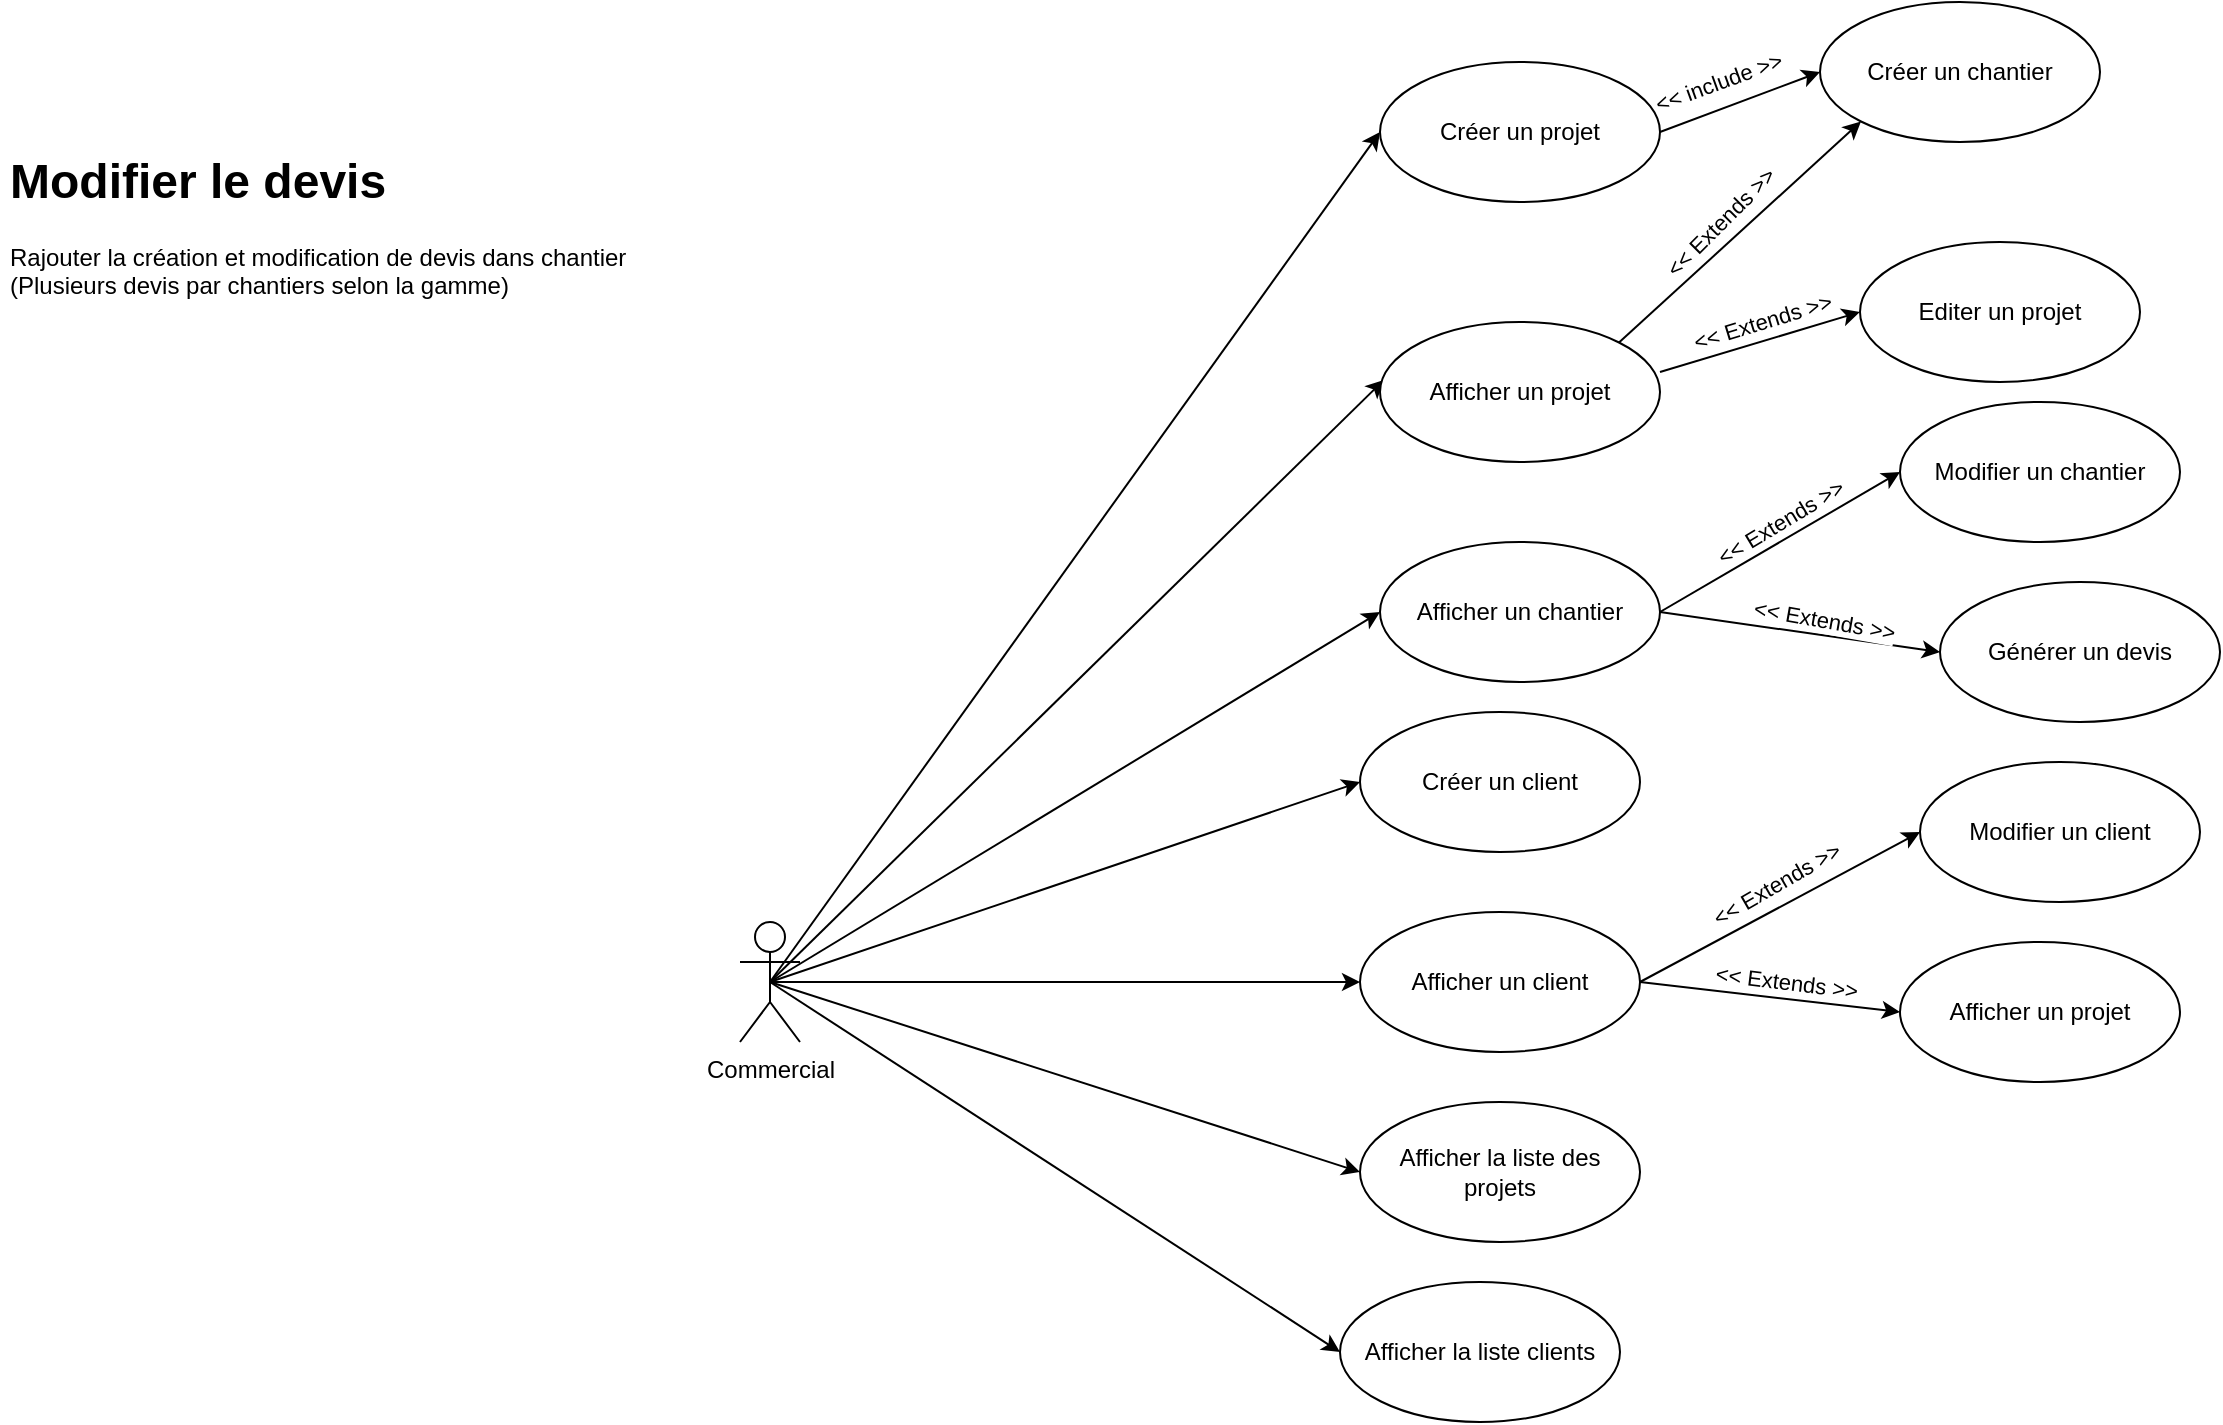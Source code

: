 <mxfile version="13.2.4" type="device"><diagram id="iXuPmZXQLonpVMOSHJYi" name="Page-1"><mxGraphModel dx="2249" dy="1991" grid="1" gridSize="10" guides="1" tooltips="1" connect="1" arrows="1" fold="1" page="1" pageScale="1" pageWidth="827" pageHeight="1169" math="0" shadow="0"><root><mxCell id="0"/><mxCell id="1" parent="0"/><mxCell id="UzWpsi-7w95kmgmGCGVY-11" style="rounded=0;orthogonalLoop=1;jettySize=auto;html=1;exitX=0.5;exitY=0.5;exitDx=0;exitDy=0;exitPerimeter=0;entryX=0;entryY=0.5;entryDx=0;entryDy=0;" parent="1" source="UzWpsi-7w95kmgmGCGVY-1" target="UzWpsi-7w95kmgmGCGVY-2" edge="1"><mxGeometry relative="1" as="geometry"/></mxCell><mxCell id="UzWpsi-7w95kmgmGCGVY-13" style="edgeStyle=none;rounded=0;orthogonalLoop=1;jettySize=auto;html=1;exitX=0.5;exitY=0.5;exitDx=0;exitDy=0;exitPerimeter=0;entryX=0;entryY=0.5;entryDx=0;entryDy=0;" parent="1" source="UzWpsi-7w95kmgmGCGVY-1" target="UzWpsi-7w95kmgmGCGVY-3" edge="1"><mxGeometry relative="1" as="geometry"/></mxCell><mxCell id="UzWpsi-7w95kmgmGCGVY-15" style="edgeStyle=none;rounded=0;orthogonalLoop=1;jettySize=auto;html=1;exitX=0.5;exitY=0.5;exitDx=0;exitDy=0;exitPerimeter=0;entryX=0;entryY=0.5;entryDx=0;entryDy=0;" parent="1" source="UzWpsi-7w95kmgmGCGVY-1" target="UzWpsi-7w95kmgmGCGVY-4" edge="1"><mxGeometry relative="1" as="geometry"/></mxCell><mxCell id="UzWpsi-7w95kmgmGCGVY-16" style="edgeStyle=none;rounded=0;orthogonalLoop=1;jettySize=auto;html=1;exitX=0.5;exitY=0.5;exitDx=0;exitDy=0;exitPerimeter=0;entryX=0;entryY=0.5;entryDx=0;entryDy=0;" parent="1" source="UzWpsi-7w95kmgmGCGVY-1" target="UzWpsi-7w95kmgmGCGVY-5" edge="1"><mxGeometry relative="1" as="geometry"/></mxCell><mxCell id="UzWpsi-7w95kmgmGCGVY-19" style="edgeStyle=none;rounded=0;orthogonalLoop=1;jettySize=auto;html=1;exitX=0.5;exitY=0.5;exitDx=0;exitDy=0;exitPerimeter=0;entryX=0;entryY=0.5;entryDx=0;entryDy=0;" parent="1" source="UzWpsi-7w95kmgmGCGVY-1" target="UzWpsi-7w95kmgmGCGVY-17" edge="1"><mxGeometry relative="1" as="geometry"/></mxCell><mxCell id="UzWpsi-7w95kmgmGCGVY-21" style="edgeStyle=none;rounded=0;orthogonalLoop=1;jettySize=auto;html=1;exitX=0.5;exitY=0.5;exitDx=0;exitDy=0;exitPerimeter=0;entryX=0.014;entryY=0.414;entryDx=0;entryDy=0;entryPerimeter=0;" parent="1" source="UzWpsi-7w95kmgmGCGVY-1" target="UzWpsi-7w95kmgmGCGVY-18" edge="1"><mxGeometry relative="1" as="geometry"/></mxCell><mxCell id="UzWpsi-7w95kmgmGCGVY-29" style="edgeStyle=none;rounded=0;orthogonalLoop=1;jettySize=auto;html=1;exitX=0.5;exitY=0.5;exitDx=0;exitDy=0;exitPerimeter=0;entryX=0;entryY=0.5;entryDx=0;entryDy=0;" parent="1" source="UzWpsi-7w95kmgmGCGVY-1" target="UzWpsi-7w95kmgmGCGVY-27" edge="1"><mxGeometry relative="1" as="geometry"/></mxCell><mxCell id="UzWpsi-7w95kmgmGCGVY-1" value="Commercial" style="shape=umlActor;verticalLabelPosition=bottom;labelBackgroundColor=#ffffff;verticalAlign=top;html=1;" parent="1" vertex="1"><mxGeometry x="-290" y="300" width="30" height="60" as="geometry"/></mxCell><mxCell id="UzWpsi-7w95kmgmGCGVY-25" style="edgeStyle=none;rounded=0;orthogonalLoop=1;jettySize=auto;html=1;exitX=1;exitY=0.5;exitDx=0;exitDy=0;entryX=0;entryY=0.5;entryDx=0;entryDy=0;" parent="1" source="UzWpsi-7w95kmgmGCGVY-2" target="UzWpsi-7w95kmgmGCGVY-24" edge="1"><mxGeometry relative="1" as="geometry"/></mxCell><mxCell id="UzWpsi-7w95kmgmGCGVY-28" value="&amp;lt;&amp;lt; include &amp;gt;&amp;gt;" style="edgeLabel;html=1;align=center;verticalAlign=middle;resizable=0;points=[];rotation=340;" parent="UzWpsi-7w95kmgmGCGVY-25" vertex="1" connectable="0"><mxGeometry x="-0.266" y="1" relative="1" as="geometry"><mxPoint y="-13.18" as="offset"/></mxGeometry></mxCell><mxCell id="UzWpsi-7w95kmgmGCGVY-2" value="Créer un projet" style="ellipse;whiteSpace=wrap;html=1;" parent="1" vertex="1"><mxGeometry x="30" y="-130" width="140" height="70" as="geometry"/></mxCell><mxCell id="UzWpsi-7w95kmgmGCGVY-3" value="Créer un client" style="ellipse;whiteSpace=wrap;html=1;" parent="1" vertex="1"><mxGeometry x="20" y="195" width="140" height="70" as="geometry"/></mxCell><mxCell id="UzWpsi-7w95kmgmGCGVY-4" value="Afficher la liste des projets" style="ellipse;whiteSpace=wrap;html=1;" parent="1" vertex="1"><mxGeometry x="20" y="390" width="140" height="70" as="geometry"/></mxCell><mxCell id="UzWpsi-7w95kmgmGCGVY-5" value="Afficher la liste clients" style="ellipse;whiteSpace=wrap;html=1;" parent="1" vertex="1"><mxGeometry x="10" y="480" width="140" height="70" as="geometry"/></mxCell><mxCell id="UzWpsi-7w95kmgmGCGVY-6" value="Editer un projet" style="ellipse;whiteSpace=wrap;html=1;" parent="1" vertex="1"><mxGeometry x="270" y="-40" width="140" height="70" as="geometry"/></mxCell><mxCell id="3SgHj842Ki1Wtc7MQurf-3" style="rounded=0;orthogonalLoop=1;jettySize=auto;html=1;exitX=1;exitY=0.5;exitDx=0;exitDy=0;entryX=0;entryY=0.5;entryDx=0;entryDy=0;" parent="1" source="UzWpsi-7w95kmgmGCGVY-17" target="3SgHj842Ki1Wtc7MQurf-1" edge="1"><mxGeometry relative="1" as="geometry"/></mxCell><mxCell id="3SgHj842Ki1Wtc7MQurf-4" style="edgeStyle=none;rounded=0;orthogonalLoop=1;jettySize=auto;html=1;exitX=1;exitY=0.5;exitDx=0;exitDy=0;entryX=0;entryY=0.5;entryDx=0;entryDy=0;" parent="1" source="UzWpsi-7w95kmgmGCGVY-17" target="3SgHj842Ki1Wtc7MQurf-2" edge="1"><mxGeometry relative="1" as="geometry"/></mxCell><mxCell id="UzWpsi-7w95kmgmGCGVY-17" value="Afficher un client" style="ellipse;whiteSpace=wrap;html=1;" parent="1" vertex="1"><mxGeometry x="20" y="295" width="140" height="70" as="geometry"/></mxCell><mxCell id="UzWpsi-7w95kmgmGCGVY-41" style="edgeStyle=none;rounded=0;orthogonalLoop=1;jettySize=auto;html=1;exitX=1;exitY=0;exitDx=0;exitDy=0;entryX=0;entryY=1;entryDx=0;entryDy=0;" parent="1" source="UzWpsi-7w95kmgmGCGVY-18" target="UzWpsi-7w95kmgmGCGVY-24" edge="1"><mxGeometry relative="1" as="geometry"/></mxCell><mxCell id="UzWpsi-7w95kmgmGCGVY-18" value="Afficher un projet" style="ellipse;whiteSpace=wrap;html=1;" parent="1" vertex="1"><mxGeometry x="30" width="140" height="70" as="geometry"/></mxCell><mxCell id="UzWpsi-7w95kmgmGCGVY-24" value="Créer&amp;nbsp;un chantier" style="ellipse;whiteSpace=wrap;html=1;" parent="1" vertex="1"><mxGeometry x="250" y="-160" width="140" height="70" as="geometry"/></mxCell><mxCell id="UzWpsi-7w95kmgmGCGVY-32" style="edgeStyle=none;rounded=0;orthogonalLoop=1;jettySize=auto;html=1;exitX=1;exitY=0.5;exitDx=0;exitDy=0;entryX=0;entryY=0.5;entryDx=0;entryDy=0;" parent="1" source="UzWpsi-7w95kmgmGCGVY-27" target="UzWpsi-7w95kmgmGCGVY-30" edge="1"><mxGeometry relative="1" as="geometry"/></mxCell><mxCell id="UzWpsi-7w95kmgmGCGVY-34" value="&amp;lt;&amp;lt; Extends &amp;gt;&amp;gt;" style="edgeLabel;html=1;align=center;verticalAlign=middle;resizable=0;points=[];rotation=329;" parent="UzWpsi-7w95kmgmGCGVY-32" vertex="1" connectable="0"><mxGeometry x="-0.225" y="2" relative="1" as="geometry"><mxPoint x="14.36" y="-16.06" as="offset"/></mxGeometry></mxCell><mxCell id="UzWpsi-7w95kmgmGCGVY-33" style="edgeStyle=none;rounded=0;orthogonalLoop=1;jettySize=auto;html=1;exitX=1;exitY=0.5;exitDx=0;exitDy=0;entryX=0;entryY=0.5;entryDx=0;entryDy=0;" parent="1" source="UzWpsi-7w95kmgmGCGVY-27" target="UzWpsi-7w95kmgmGCGVY-31" edge="1"><mxGeometry relative="1" as="geometry"/></mxCell><mxCell id="UzWpsi-7w95kmgmGCGVY-27" value="Afficher un chantier" style="ellipse;whiteSpace=wrap;html=1;" parent="1" vertex="1"><mxGeometry x="30" y="110" width="140" height="70" as="geometry"/></mxCell><mxCell id="UzWpsi-7w95kmgmGCGVY-30" value="Modifier un chantier" style="ellipse;whiteSpace=wrap;html=1;" parent="1" vertex="1"><mxGeometry x="290" y="40" width="140" height="70" as="geometry"/></mxCell><mxCell id="UzWpsi-7w95kmgmGCGVY-31" value="Générer un devis" style="ellipse;whiteSpace=wrap;html=1;" parent="1" vertex="1"><mxGeometry x="310" y="130" width="140" height="70" as="geometry"/></mxCell><mxCell id="UzWpsi-7w95kmgmGCGVY-35" value="&amp;lt;&amp;lt; Extends &amp;gt;&amp;gt;" style="edgeLabel;html=1;align=center;verticalAlign=middle;resizable=0;points=[];rotation=10;" parent="1" vertex="1" connectable="0"><mxGeometry x="269.996" y="130.004" as="geometry"><mxPoint x="-14.732" y="21.517" as="offset"/></mxGeometry></mxCell><mxCell id="UzWpsi-7w95kmgmGCGVY-38" style="edgeStyle=none;rounded=0;orthogonalLoop=1;jettySize=auto;html=1;exitX=1;exitY=0.5;exitDx=0;exitDy=0;entryX=0;entryY=0.5;entryDx=0;entryDy=0;" parent="1" target="UzWpsi-7w95kmgmGCGVY-6" edge="1"><mxGeometry relative="1" as="geometry"><mxPoint x="170" y="25" as="sourcePoint"/><mxPoint x="250" y="-25" as="targetPoint"/></mxGeometry></mxCell><mxCell id="UzWpsi-7w95kmgmGCGVY-39" value="&amp;lt;&amp;lt; Extends &amp;gt;&amp;gt;" style="edgeLabel;html=1;align=center;verticalAlign=middle;resizable=0;points=[];rotation=343;" parent="UzWpsi-7w95kmgmGCGVY-38" vertex="1" connectable="0"><mxGeometry x="-0.225" y="2" relative="1" as="geometry"><mxPoint x="12.26" y="-11.59" as="offset"/></mxGeometry></mxCell><mxCell id="UzWpsi-7w95kmgmGCGVY-42" value="&amp;lt;&amp;lt; Extends &amp;gt;&amp;gt;" style="edgeLabel;html=1;align=center;verticalAlign=middle;resizable=0;points=[];rotation=-45;" parent="1" vertex="1" connectable="0"><mxGeometry x="199.998" y="-50.0" as="geometry"/></mxCell><mxCell id="3SgHj842Ki1Wtc7MQurf-1" value="Modifier un client" style="ellipse;whiteSpace=wrap;html=1;" parent="1" vertex="1"><mxGeometry x="300" y="220" width="140" height="70" as="geometry"/></mxCell><mxCell id="3SgHj842Ki1Wtc7MQurf-2" value="Afficher un projet" style="ellipse;whiteSpace=wrap;html=1;" parent="1" vertex="1"><mxGeometry x="290" y="310" width="140" height="70" as="geometry"/></mxCell><mxCell id="3SgHj842Ki1Wtc7MQurf-5" value="&amp;lt;&amp;lt; Extends &amp;gt;&amp;gt;" style="edgeLabel;html=1;align=center;verticalAlign=middle;resizable=0;points=[];rotation=330;" parent="1" vertex="1" connectable="0"><mxGeometry x="229.996" y="255.004" as="geometry"><mxPoint x="-14.732" y="21.517" as="offset"/></mxGeometry></mxCell><mxCell id="3SgHj842Ki1Wtc7MQurf-6" value="&amp;lt;&amp;lt; Extends &amp;gt;&amp;gt;" style="edgeLabel;html=1;align=center;verticalAlign=middle;resizable=0;points=[];rotation=7;" parent="1" vertex="1" connectable="0"><mxGeometry x="249.996" y="310.004" as="geometry"><mxPoint x="-14.732" y="21.517" as="offset"/></mxGeometry></mxCell><mxCell id="uO32jMfXHjRcT0lwqZRj-2" value="&lt;h1&gt;Modifier le devis&lt;/h1&gt;&lt;p&gt;Rajouter la création et modification de devis dans chantier (Plusieurs devis par chantiers selon la gamme)&lt;/p&gt;" style="text;html=1;strokeColor=none;fillColor=none;spacing=5;spacingTop=-20;whiteSpace=wrap;overflow=hidden;rounded=0;" vertex="1" parent="1"><mxGeometry x="-660" y="-90" width="320" height="120" as="geometry"/></mxCell></root></mxGraphModel></diagram></mxfile>